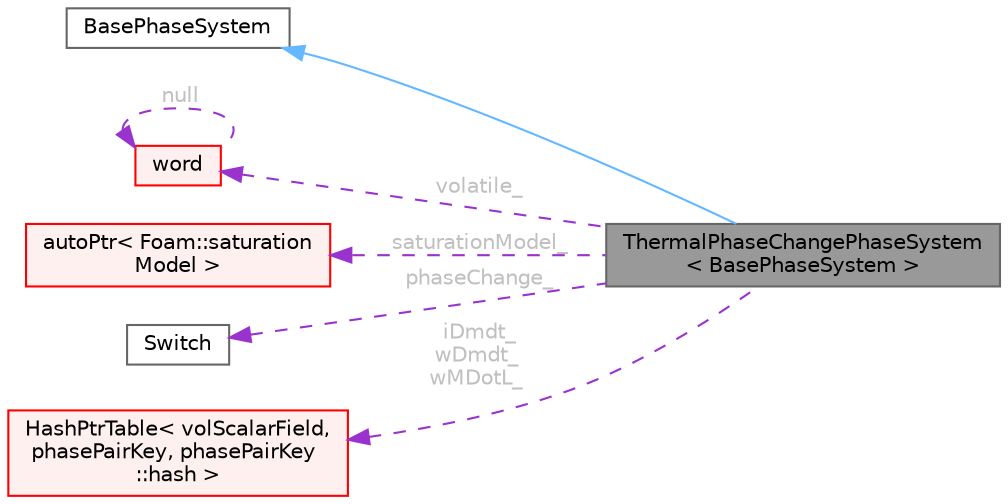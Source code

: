 digraph "ThermalPhaseChangePhaseSystem&lt; BasePhaseSystem &gt;"
{
 // LATEX_PDF_SIZE
  bgcolor="transparent";
  edge [fontname=Helvetica,fontsize=10,labelfontname=Helvetica,labelfontsize=10];
  node [fontname=Helvetica,fontsize=10,shape=box,height=0.2,width=0.4];
  rankdir="LR";
  Node1 [id="Node000001",label="ThermalPhaseChangePhaseSystem\l\< BasePhaseSystem \>",height=0.2,width=0.4,color="gray40", fillcolor="grey60", style="filled", fontcolor="black",tooltip="Class to provide interfacial heat and mass transfer between a number of phases according the interfac..."];
  Node2 -> Node1 [id="edge1_Node000001_Node000002",dir="back",color="steelblue1",style="solid",tooltip=" "];
  Node2 [id="Node000002",label="BasePhaseSystem",height=0.2,width=0.4,color="gray40", fillcolor="white", style="filled",tooltip=" "];
  Node3 -> Node1 [id="edge2_Node000001_Node000003",dir="back",color="darkorchid3",style="dashed",tooltip=" ",label=" volatile_",fontcolor="grey" ];
  Node3 [id="Node000003",label="word",height=0.2,width=0.4,color="red", fillcolor="#FFF0F0", style="filled",URL="$classFoam_1_1word.html",tooltip="A class for handling words, derived from Foam::string."];
  Node3 -> Node3 [id="edge3_Node000003_Node000003",dir="back",color="darkorchid3",style="dashed",tooltip=" ",label=" null",fontcolor="grey" ];
  Node6 -> Node1 [id="edge4_Node000001_Node000006",dir="back",color="darkorchid3",style="dashed",tooltip=" ",label=" saturationModel_",fontcolor="grey" ];
  Node6 [id="Node000006",label="autoPtr\< Foam::saturation\lModel \>",height=0.2,width=0.4,color="red", fillcolor="#FFF0F0", style="filled",URL="$classFoam_1_1autoPtr.html",tooltip=" "];
  Node8 -> Node1 [id="edge5_Node000001_Node000008",dir="back",color="darkorchid3",style="dashed",tooltip=" ",label=" phaseChange_",fontcolor="grey" ];
  Node8 [id="Node000008",label="Switch",height=0.2,width=0.4,color="gray40", fillcolor="white", style="filled",URL="$classFoam_1_1Switch.html",tooltip="A simple wrapper around bool so that it can be read as a word: true/false, on/off,..."];
  Node9 -> Node1 [id="edge6_Node000001_Node000009",dir="back",color="darkorchid3",style="dashed",tooltip=" ",label=" iDmdt_\nwDmdt_\nwMDotL_",fontcolor="grey" ];
  Node9 [id="Node000009",label="HashPtrTable\< volScalarField,\l phasePairKey, phasePairKey\l::hash \>",height=0.2,width=0.4,color="red", fillcolor="#FFF0F0", style="filled",URL="$classFoam_1_1HashPtrTable.html",tooltip=" "];
}
